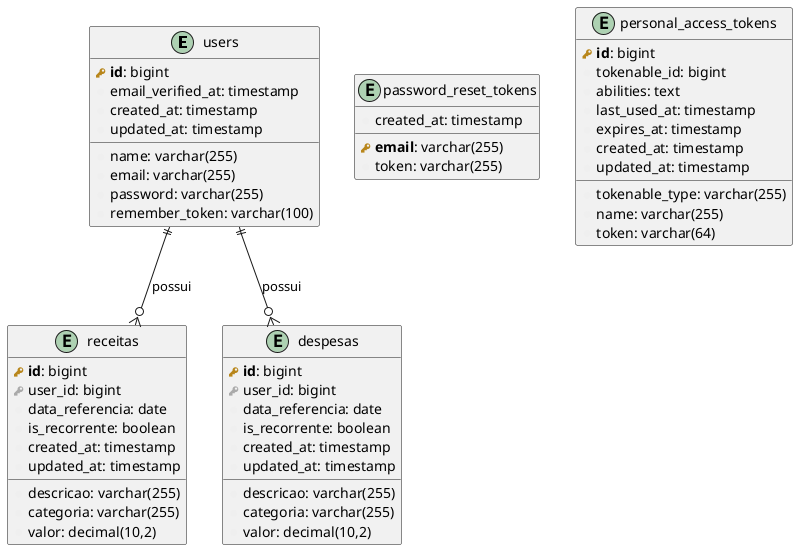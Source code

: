 @startuml Alvora Finanças - DER

!define primary_key(x) <b><color:#b8861b><&key></color> x</b>
!define foreign_key(x) <color:#aaaaaa><&key></color> x
!define column(x) <color:#efefef><&media-record></color> x

entity "users" {
  primary_key(id): bigint
  column(name): varchar(255)
  column(email): varchar(255)
  column(email_verified_at): timestamp
  column(password): varchar(255)
  column(remember_token): varchar(100)
  column(created_at): timestamp
  column(updated_at): timestamp
}

entity "receitas" {
  primary_key(id): bigint
  foreign_key(user_id): bigint
  column(descricao): varchar(255)
  column(categoria): varchar(255)
  column(valor): decimal(10,2)
  column(data_referencia): date
  column(is_recorrente): boolean
  column(created_at): timestamp
  column(updated_at): timestamp
}

entity "despesas" {
  primary_key(id): bigint
  foreign_key(user_id): bigint
  column(descricao): varchar(255)
  column(categoria): varchar(255)
  column(valor): decimal(10,2)
  column(data_referencia): date
  column(is_recorrente): boolean
  column(created_at): timestamp
  column(updated_at): timestamp
}

entity "password_reset_tokens" {
  primary_key(email): varchar(255)
  column(token): varchar(255)
  column(created_at): timestamp
}

entity "personal_access_tokens" {
  primary_key(id): bigint
  column(tokenable_type): varchar(255)
  column(tokenable_id): bigint
  column(name): varchar(255)
  column(token): varchar(64)
  column(abilities): text
  column(last_used_at): timestamp
  column(expires_at): timestamp
  column(created_at): timestamp
  column(updated_at): timestamp
}

users ||--o{ receitas : "possui"
users ||--o{ despesas : "possui"

@enduml
